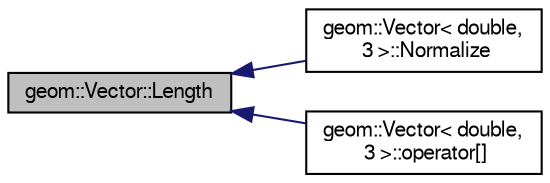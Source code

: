 digraph "geom::Vector::Length"
{
  edge [fontname="FreeSans",fontsize="10",labelfontname="FreeSans",labelfontsize="10"];
  node [fontname="FreeSans",fontsize="10",shape=record];
  rankdir="LR";
  Node11 [label="geom::Vector::Length",height=0.2,width=0.4,color="black", fillcolor="grey75", style="filled", fontcolor="black"];
  Node11 -> Node12 [dir="back",color="midnightblue",fontsize="10",style="solid",fontname="FreeSans"];
  Node12 [label="geom::Vector\< double,\l 3 \>::Normalize",height=0.2,width=0.4,color="black", fillcolor="white", style="filled",URL="$classgeom_1_1Vector.html#ae6cf2d9425868ac7d3d2246321b88a24",tooltip="Normalizuje wektor. "];
  Node11 -> Node13 [dir="back",color="midnightblue",fontsize="10",style="solid",fontname="FreeSans"];
  Node13 [label="geom::Vector\< double,\l 3 \>::operator[]",height=0.2,width=0.4,color="black", fillcolor="white", style="filled",URL="$classgeom_1_1Vector.html#a002f821634064106442c03165cc17360",tooltip="Dostęp do wybranej składowej wektora. "];
}
